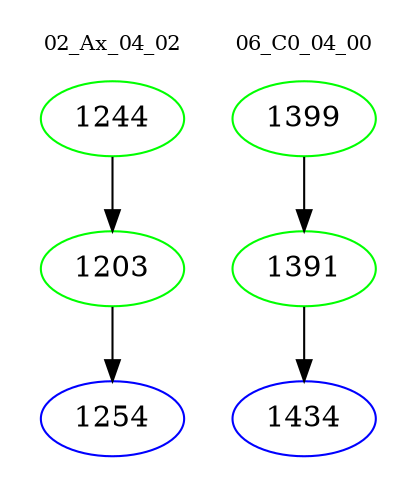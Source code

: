 digraph{
subgraph cluster_0 {
color = white
label = "02_Ax_04_02";
fontsize=10;
T0_1244 [label="1244", color="green"]
T0_1244 -> T0_1203 [color="black"]
T0_1203 [label="1203", color="green"]
T0_1203 -> T0_1254 [color="black"]
T0_1254 [label="1254", color="blue"]
}
subgraph cluster_1 {
color = white
label = "06_C0_04_00";
fontsize=10;
T1_1399 [label="1399", color="green"]
T1_1399 -> T1_1391 [color="black"]
T1_1391 [label="1391", color="green"]
T1_1391 -> T1_1434 [color="black"]
T1_1434 [label="1434", color="blue"]
}
}

